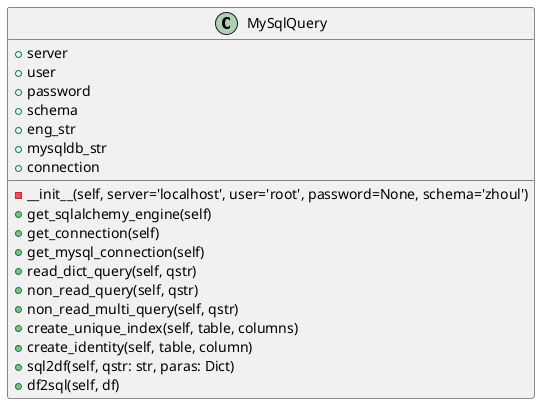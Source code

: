 @startuml
class MySqlQuery {
  +server
  +user
  +password
  +schema
  +eng_str
  +mysqldb_str
  +connection
  -__init__(self, server='localhost', user='root', password=None, schema='zhoul')
  +get_sqlalchemy_engine(self)
  +get_connection(self)
  +get_mysql_connection(self)
  +read_dict_query(self, qstr)
  +non_read_query(self, qstr)
  +non_read_multi_query(self, qstr)
  +create_unique_index(self, table, columns)
  +create_identity(self, table, column)
  +sql2df(self, qstr: str, paras: Dict)
  +df2sql(self, df)
}

@enduml
